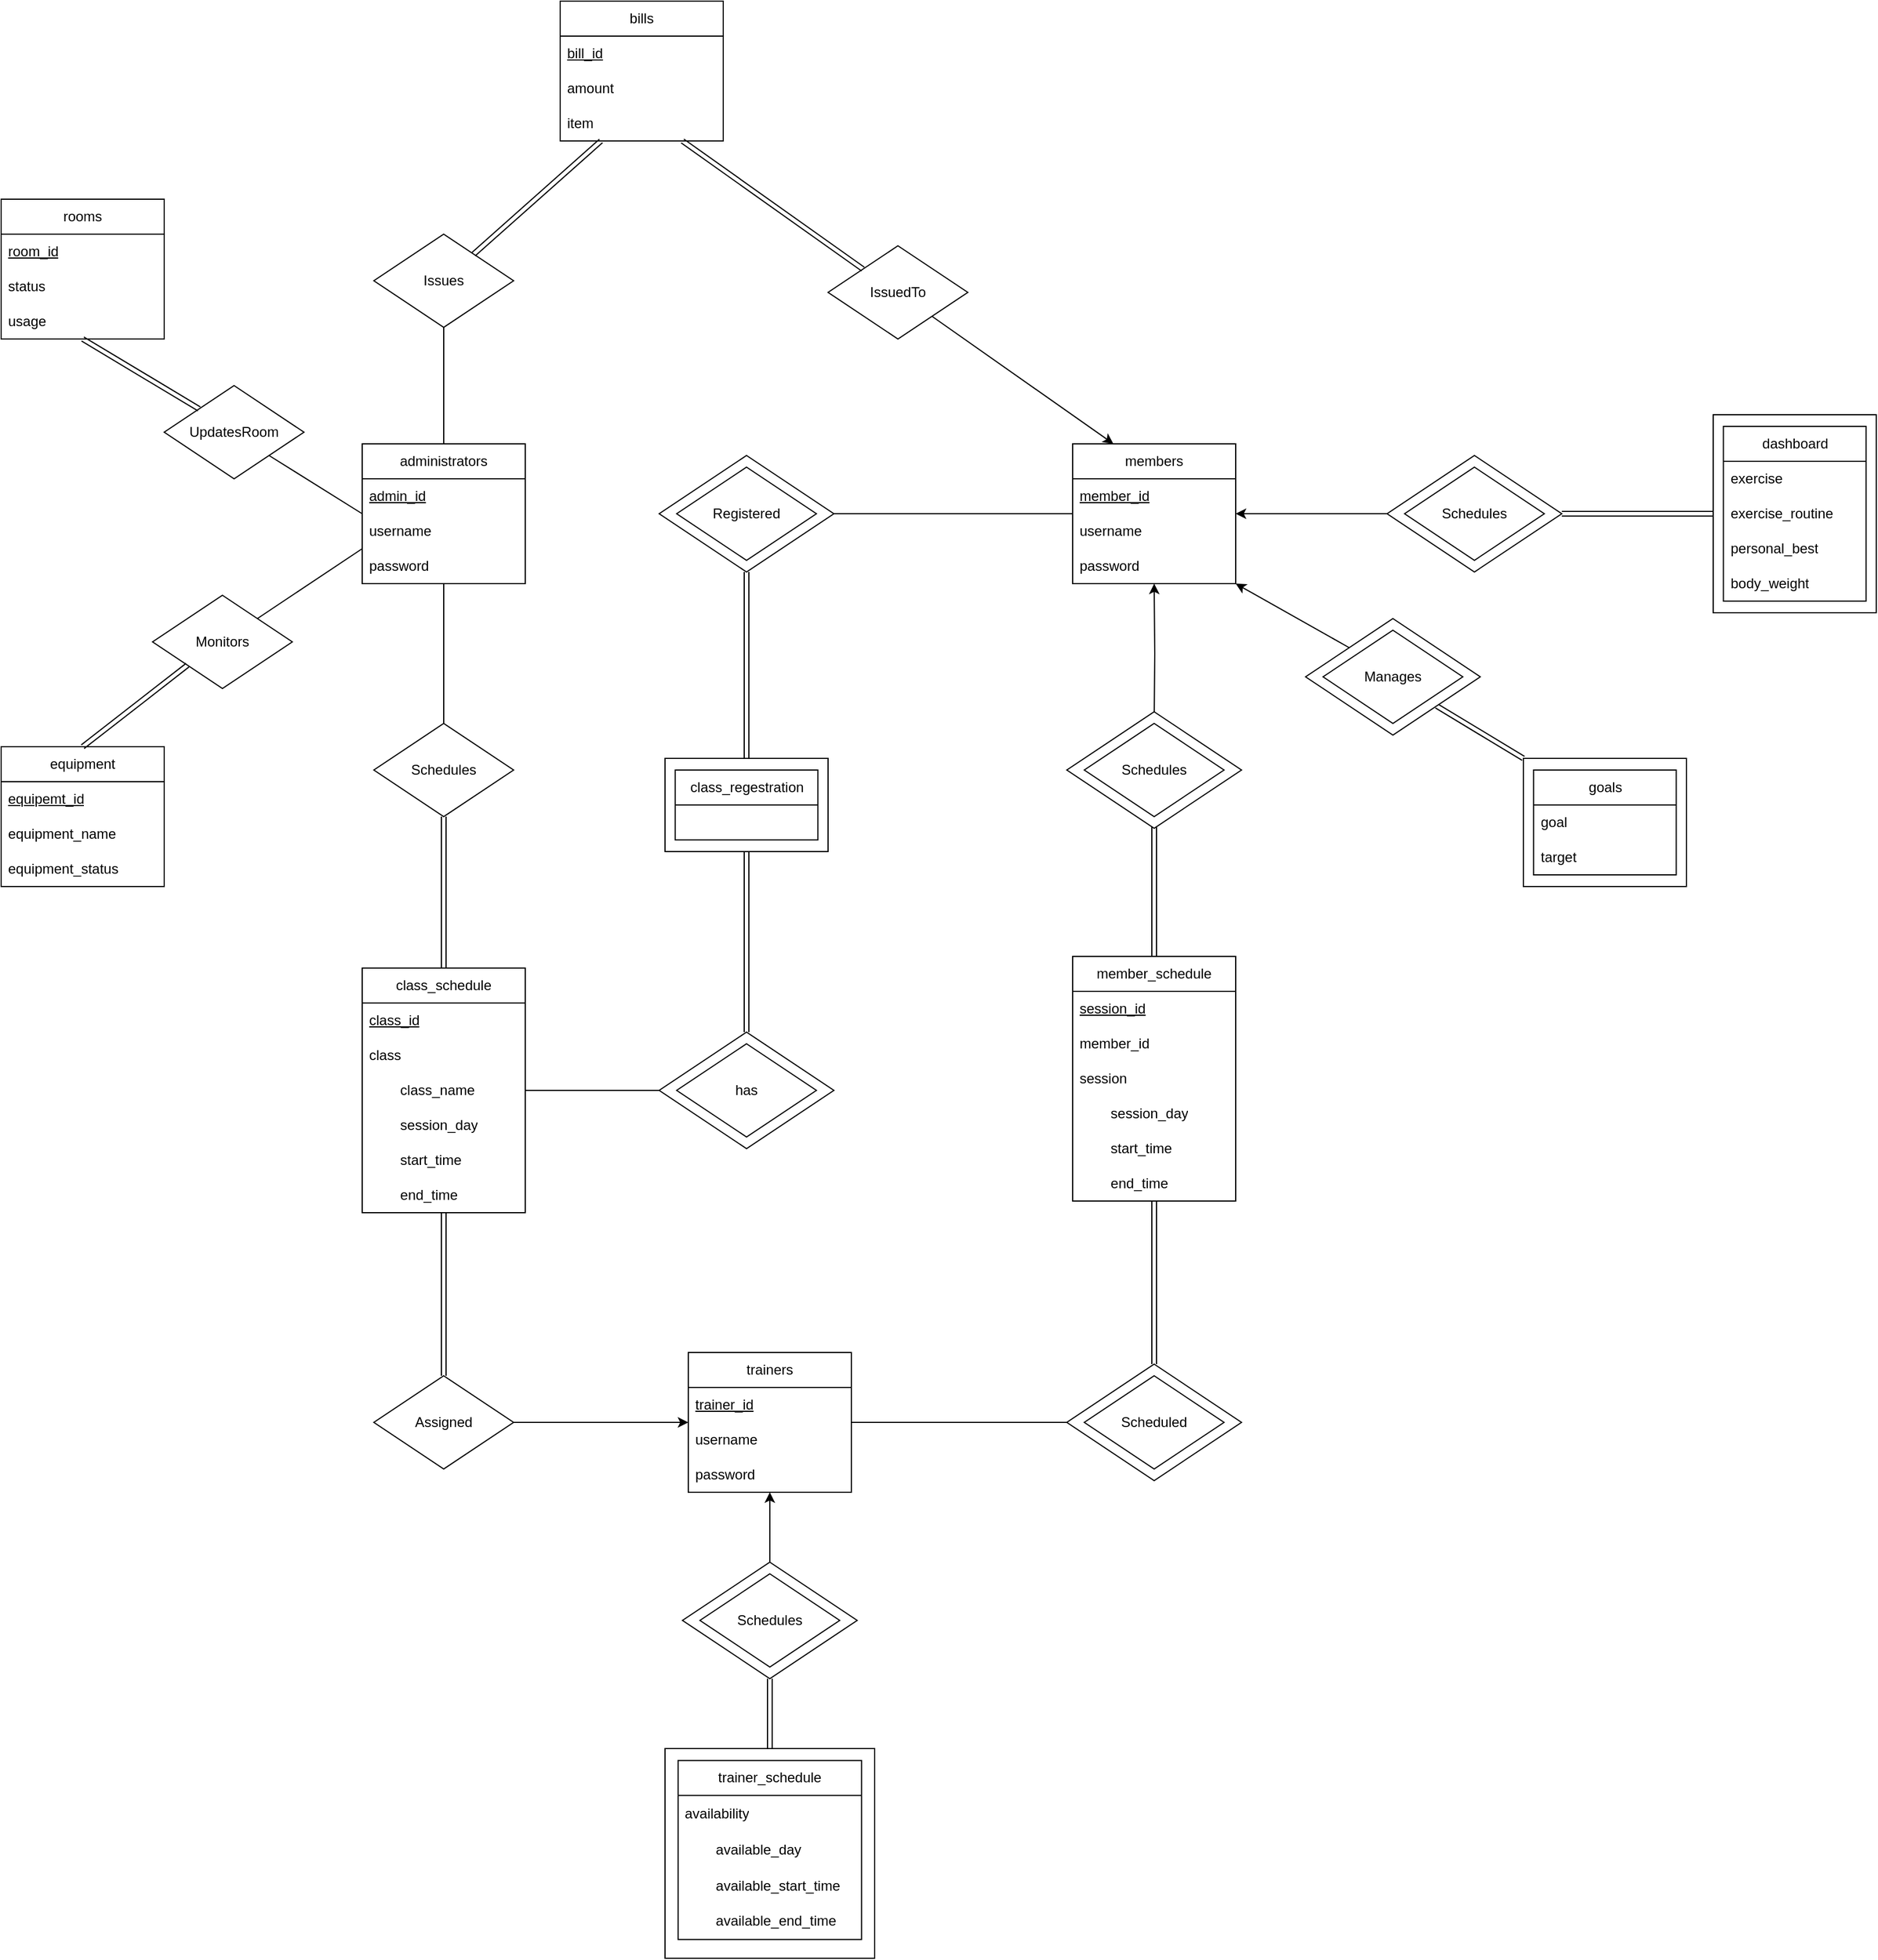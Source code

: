 <mxfile version="24.2.3" type="device">
  <diagram id="KqG7Npp-WbMj_4ZWHxug" name="Page-1">
    <mxGraphModel dx="2261" dy="1915" grid="1" gridSize="10" guides="1" tooltips="1" connect="1" arrows="1" fold="1" page="1" pageScale="1" pageWidth="827" pageHeight="1169" math="0" shadow="0">
      <root>
        <mxCell id="0" />
        <mxCell id="1" parent="0" />
        <mxCell id="cgsZbXqbfDDy_r3Hs2pA-1" value="members" style="swimlane;fontStyle=0;childLayout=stackLayout;horizontal=1;startSize=30;horizontalStack=0;resizeParent=1;resizeParentMax=0;resizeLast=0;collapsible=1;marginBottom=0;whiteSpace=wrap;html=1;" parent="1" vertex="1">
          <mxGeometry x="570" y="80" width="140" height="120" as="geometry" />
        </mxCell>
        <mxCell id="cgsZbXqbfDDy_r3Hs2pA-2" value="&lt;u&gt;member_id&lt;/u&gt;" style="text;strokeColor=none;fillColor=none;align=left;verticalAlign=middle;spacingLeft=4;spacingRight=4;overflow=hidden;points=[[0,0.5],[1,0.5]];portConstraint=eastwest;rotatable=0;whiteSpace=wrap;html=1;movable=0;resizable=0;deletable=0;editable=0;locked=1;connectable=0;" parent="cgsZbXqbfDDy_r3Hs2pA-1" vertex="1">
          <mxGeometry y="30" width="140" height="30" as="geometry" />
        </mxCell>
        <mxCell id="cgsZbXqbfDDy_r3Hs2pA-3" value="username" style="text;strokeColor=none;fillColor=none;align=left;verticalAlign=middle;spacingLeft=4;spacingRight=4;overflow=hidden;points=[[0,0.5],[1,0.5]];portConstraint=eastwest;rotatable=0;whiteSpace=wrap;html=1;movable=0;resizable=0;deletable=0;editable=0;locked=1;connectable=0;" parent="cgsZbXqbfDDy_r3Hs2pA-1" vertex="1">
          <mxGeometry y="60" width="140" height="30" as="geometry" />
        </mxCell>
        <mxCell id="cgsZbXqbfDDy_r3Hs2pA-4" value="password" style="text;strokeColor=none;fillColor=none;align=left;verticalAlign=middle;spacingLeft=4;spacingRight=4;overflow=hidden;points=[[0,0.5],[1,0.5]];portConstraint=eastwest;rotatable=0;whiteSpace=wrap;html=1;movable=0;resizable=0;deletable=0;editable=0;locked=1;connectable=0;" parent="cgsZbXqbfDDy_r3Hs2pA-1" vertex="1">
          <mxGeometry y="90" width="140" height="30" as="geometry" />
        </mxCell>
        <mxCell id="cgsZbXqbfDDy_r3Hs2pA-8" value="trainers" style="swimlane;fontStyle=0;childLayout=stackLayout;horizontal=1;startSize=30;horizontalStack=0;resizeParent=1;resizeParentMax=0;resizeLast=0;collapsible=1;marginBottom=0;whiteSpace=wrap;html=1;" parent="1" vertex="1">
          <mxGeometry x="240" y="860" width="140" height="120" as="geometry" />
        </mxCell>
        <mxCell id="cgsZbXqbfDDy_r3Hs2pA-9" value="&lt;u&gt;trainer_id&lt;/u&gt;" style="text;strokeColor=none;fillColor=none;align=left;verticalAlign=middle;spacingLeft=4;spacingRight=4;overflow=hidden;points=[[0,0.5],[1,0.5]];portConstraint=eastwest;rotatable=0;whiteSpace=wrap;html=1;movable=0;resizable=0;deletable=0;editable=0;locked=1;connectable=0;" parent="cgsZbXqbfDDy_r3Hs2pA-8" vertex="1">
          <mxGeometry y="30" width="140" height="30" as="geometry" />
        </mxCell>
        <mxCell id="cgsZbXqbfDDy_r3Hs2pA-10" value="username" style="text;strokeColor=none;fillColor=none;align=left;verticalAlign=middle;spacingLeft=4;spacingRight=4;overflow=hidden;points=[[0,0.5],[1,0.5]];portConstraint=eastwest;rotatable=0;whiteSpace=wrap;html=1;movable=0;resizable=0;deletable=0;editable=0;locked=1;connectable=0;" parent="cgsZbXqbfDDy_r3Hs2pA-8" vertex="1">
          <mxGeometry y="60" width="140" height="30" as="geometry" />
        </mxCell>
        <mxCell id="cgsZbXqbfDDy_r3Hs2pA-11" value="password" style="text;strokeColor=none;fillColor=none;align=left;verticalAlign=middle;spacingLeft=4;spacingRight=4;overflow=hidden;points=[[0,0.5],[1,0.5]];portConstraint=eastwest;rotatable=0;whiteSpace=wrap;html=1;movable=0;resizable=0;deletable=0;editable=0;locked=1;connectable=0;" parent="cgsZbXqbfDDy_r3Hs2pA-8" vertex="1">
          <mxGeometry y="90" width="140" height="30" as="geometry" />
        </mxCell>
        <mxCell id="WSwrUoSP9K7NW8e2uTdf-109" style="rounded=0;orthogonalLoop=1;jettySize=auto;html=1;exitX=0;exitY=0.75;exitDx=0;exitDy=0;entryX=1;entryY=0;entryDx=0;entryDy=0;endArrow=none;endFill=0;" parent="1" source="cgsZbXqbfDDy_r3Hs2pA-12" target="WSwrUoSP9K7NW8e2uTdf-108" edge="1">
          <mxGeometry relative="1" as="geometry" />
        </mxCell>
        <mxCell id="cgsZbXqbfDDy_r3Hs2pA-12" value="administrators" style="swimlane;fontStyle=0;childLayout=stackLayout;horizontal=1;startSize=30;horizontalStack=0;resizeParent=1;resizeParentMax=0;resizeLast=0;collapsible=1;marginBottom=0;whiteSpace=wrap;html=1;" parent="1" vertex="1">
          <mxGeometry x="-40" y="80" width="140" height="120" as="geometry" />
        </mxCell>
        <mxCell id="cgsZbXqbfDDy_r3Hs2pA-13" value="&lt;u&gt;admin_id&lt;/u&gt;" style="text;strokeColor=none;fillColor=none;align=left;verticalAlign=middle;spacingLeft=4;spacingRight=4;overflow=hidden;points=[[0,0.5],[1,0.5]];portConstraint=eastwest;rotatable=0;whiteSpace=wrap;html=1;movable=0;resizable=0;deletable=0;editable=0;locked=1;connectable=0;" parent="cgsZbXqbfDDy_r3Hs2pA-12" vertex="1">
          <mxGeometry y="30" width="140" height="30" as="geometry" />
        </mxCell>
        <mxCell id="cgsZbXqbfDDy_r3Hs2pA-14" value="username" style="text;strokeColor=none;fillColor=none;align=left;verticalAlign=middle;spacingLeft=4;spacingRight=4;overflow=hidden;points=[[0,0.5],[1,0.5]];portConstraint=eastwest;rotatable=0;whiteSpace=wrap;html=1;movable=0;resizable=0;deletable=0;editable=0;locked=1;connectable=0;" parent="cgsZbXqbfDDy_r3Hs2pA-12" vertex="1">
          <mxGeometry y="60" width="140" height="30" as="geometry" />
        </mxCell>
        <mxCell id="cgsZbXqbfDDy_r3Hs2pA-15" value="password" style="text;strokeColor=none;fillColor=none;align=left;verticalAlign=middle;spacingLeft=4;spacingRight=4;overflow=hidden;points=[[0,0.5],[1,0.5]];portConstraint=eastwest;rotatable=0;whiteSpace=wrap;html=1;movable=0;resizable=0;deletable=0;editable=0;locked=1;connectable=0;" parent="cgsZbXqbfDDy_r3Hs2pA-12" vertex="1">
          <mxGeometry y="90" width="140" height="30" as="geometry" />
        </mxCell>
        <mxCell id="cgsZbXqbfDDy_r3Hs2pA-42" value="member_schedule" style="swimlane;fontStyle=0;childLayout=stackLayout;horizontal=1;startSize=30;horizontalStack=0;resizeParent=1;resizeParentMax=0;resizeLast=0;collapsible=1;marginBottom=0;whiteSpace=wrap;html=1;" parent="1" vertex="1">
          <mxGeometry x="570" y="520" width="140" height="210" as="geometry" />
        </mxCell>
        <mxCell id="cgsZbXqbfDDy_r3Hs2pA-43" value="&lt;u&gt;session_id&lt;/u&gt;" style="text;strokeColor=none;fillColor=none;align=left;verticalAlign=middle;spacingLeft=4;spacingRight=4;overflow=hidden;points=[[0,0.5],[1,0.5]];portConstraint=eastwest;rotatable=1;whiteSpace=wrap;html=1;movable=1;resizable=1;deletable=1;editable=1;locked=0;connectable=1;" parent="cgsZbXqbfDDy_r3Hs2pA-42" vertex="1">
          <mxGeometry y="30" width="140" height="30" as="geometry" />
        </mxCell>
        <mxCell id="WSwrUoSP9K7NW8e2uTdf-38" value="member_id" style="text;strokeColor=none;fillColor=none;align=left;verticalAlign=middle;spacingLeft=4;spacingRight=4;overflow=hidden;points=[[0,0.5],[1,0.5]];portConstraint=eastwest;rotatable=1;whiteSpace=wrap;html=1;movable=1;resizable=1;deletable=1;editable=1;locked=0;connectable=1;" parent="cgsZbXqbfDDy_r3Hs2pA-42" vertex="1">
          <mxGeometry y="60" width="140" height="30" as="geometry" />
        </mxCell>
        <mxCell id="cgsZbXqbfDDy_r3Hs2pA-45" value="session" style="text;strokeColor=none;fillColor=none;align=left;verticalAlign=middle;spacingLeft=4;spacingRight=4;overflow=hidden;points=[[0,0.5],[1,0.5]];portConstraint=eastwest;rotatable=1;whiteSpace=wrap;html=1;movable=1;resizable=1;deletable=1;editable=1;locked=0;connectable=1;" parent="cgsZbXqbfDDy_r3Hs2pA-42" vertex="1">
          <mxGeometry y="90" width="140" height="30" as="geometry" />
        </mxCell>
        <mxCell id="WSwrUoSP9K7NW8e2uTdf-56" value="&lt;span style=&quot;white-space: pre;&quot;&gt;&#x9;&lt;/span&gt;session_day" style="text;strokeColor=none;fillColor=none;align=left;verticalAlign=middle;spacingLeft=4;spacingRight=4;overflow=hidden;points=[[0,0.5],[1,0.5]];portConstraint=eastwest;rotatable=1;whiteSpace=wrap;html=1;movable=1;resizable=1;deletable=1;editable=1;locked=0;connectable=1;" parent="cgsZbXqbfDDy_r3Hs2pA-42" vertex="1">
          <mxGeometry y="120" width="140" height="30" as="geometry" />
        </mxCell>
        <mxCell id="WSwrUoSP9K7NW8e2uTdf-39" value="&lt;span style=&quot;white-space: pre;&quot;&gt;&#x9;&lt;/span&gt;start_time" style="text;strokeColor=none;fillColor=none;align=left;verticalAlign=middle;spacingLeft=4;spacingRight=4;overflow=hidden;points=[[0,0.5],[1,0.5]];portConstraint=eastwest;rotatable=1;whiteSpace=wrap;html=1;movable=1;resizable=1;deletable=1;editable=1;locked=0;connectable=1;" parent="cgsZbXqbfDDy_r3Hs2pA-42" vertex="1">
          <mxGeometry y="150" width="140" height="30" as="geometry" />
        </mxCell>
        <mxCell id="WSwrUoSP9K7NW8e2uTdf-37" value="&lt;span style=&quot;white-space: pre;&quot;&gt;&#x9;&lt;/span&gt;end_time" style="text;strokeColor=none;fillColor=none;align=left;verticalAlign=middle;spacingLeft=4;spacingRight=4;overflow=hidden;points=[[0,0.5],[1,0.5]];portConstraint=eastwest;rotatable=1;whiteSpace=wrap;html=1;movable=1;resizable=1;deletable=1;editable=1;locked=0;connectable=1;" parent="cgsZbXqbfDDy_r3Hs2pA-42" vertex="1">
          <mxGeometry y="180" width="140" height="30" as="geometry" />
        </mxCell>
        <mxCell id="cgsZbXqbfDDy_r3Hs2pA-52" value="class_schedule" style="swimlane;fontStyle=0;childLayout=stackLayout;horizontal=1;startSize=30;horizontalStack=0;resizeParent=1;resizeParentMax=0;resizeLast=0;collapsible=1;marginBottom=0;whiteSpace=wrap;html=1;movable=1;resizable=1;rotatable=1;deletable=1;editable=1;locked=0;connectable=1;" parent="1" vertex="1">
          <mxGeometry x="-40" y="530" width="140" height="210" as="geometry" />
        </mxCell>
        <mxCell id="cgsZbXqbfDDy_r3Hs2pA-53" value="&lt;u&gt;class_id&lt;/u&gt;" style="text;strokeColor=none;fillColor=none;align=left;verticalAlign=middle;spacingLeft=4;spacingRight=4;overflow=hidden;points=[[0,0.5],[1,0.5]];portConstraint=eastwest;rotatable=1;whiteSpace=wrap;html=1;movable=1;resizable=1;deletable=1;editable=1;locked=0;connectable=1;" parent="cgsZbXqbfDDy_r3Hs2pA-52" vertex="1">
          <mxGeometry y="30" width="140" height="30" as="geometry" />
        </mxCell>
        <mxCell id="cgsZbXqbfDDy_r3Hs2pA-55" value="class" style="text;strokeColor=none;fillColor=none;align=left;verticalAlign=middle;spacingLeft=4;spacingRight=4;overflow=hidden;points=[[0,0.5],[1,0.5]];portConstraint=eastwest;rotatable=1;whiteSpace=wrap;html=1;movable=1;resizable=1;deletable=1;editable=1;locked=0;connectable=1;" parent="cgsZbXqbfDDy_r3Hs2pA-52" vertex="1">
          <mxGeometry y="60" width="140" height="30" as="geometry" />
        </mxCell>
        <mxCell id="WSwrUoSP9K7NW8e2uTdf-58" value="&lt;span style=&quot;white-space: pre;&quot;&gt;&#x9;&lt;/span&gt;class_name" style="text;strokeColor=none;fillColor=none;align=left;verticalAlign=middle;spacingLeft=4;spacingRight=4;overflow=hidden;points=[[0,0.5],[1,0.5]];portConstraint=eastwest;rotatable=1;whiteSpace=wrap;html=1;movable=1;resizable=1;deletable=1;editable=1;locked=0;connectable=1;" parent="cgsZbXqbfDDy_r3Hs2pA-52" vertex="1">
          <mxGeometry y="90" width="140" height="30" as="geometry" />
        </mxCell>
        <mxCell id="WSwrUoSP9K7NW8e2uTdf-45" value="&lt;span style=&quot;white-space: pre;&quot;&gt;&#x9;&lt;/span&gt;session_day" style="text;strokeColor=none;fillColor=none;align=left;verticalAlign=middle;spacingLeft=4;spacingRight=4;overflow=hidden;points=[[0,0.5],[1,0.5]];portConstraint=eastwest;rotatable=1;whiteSpace=wrap;html=1;movable=1;resizable=1;deletable=1;editable=1;locked=0;connectable=1;" parent="cgsZbXqbfDDy_r3Hs2pA-52" vertex="1">
          <mxGeometry y="120" width="140" height="30" as="geometry" />
        </mxCell>
        <mxCell id="WSwrUoSP9K7NW8e2uTdf-46" value="&lt;span style=&quot;white-space: pre;&quot;&gt;&#x9;&lt;/span&gt;start_time" style="text;strokeColor=none;fillColor=none;align=left;verticalAlign=middle;spacingLeft=4;spacingRight=4;overflow=hidden;points=[[0,0.5],[1,0.5]];portConstraint=eastwest;rotatable=1;whiteSpace=wrap;html=1;movable=1;resizable=1;deletable=1;editable=1;locked=0;connectable=1;" parent="cgsZbXqbfDDy_r3Hs2pA-52" vertex="1">
          <mxGeometry y="150" width="140" height="30" as="geometry" />
        </mxCell>
        <mxCell id="WSwrUoSP9K7NW8e2uTdf-47" value="&lt;span style=&quot;white-space: pre;&quot;&gt;&#x9;&lt;/span&gt;end_time" style="text;strokeColor=none;fillColor=none;align=left;verticalAlign=middle;spacingLeft=4;spacingRight=4;overflow=hidden;points=[[0,0.5],[1,0.5]];portConstraint=eastwest;rotatable=1;whiteSpace=wrap;html=1;movable=1;resizable=1;deletable=1;editable=1;locked=0;connectable=1;" parent="cgsZbXqbfDDy_r3Hs2pA-52" vertex="1">
          <mxGeometry y="180" width="140" height="30" as="geometry" />
        </mxCell>
        <mxCell id="WSwrUoSP9K7NW8e2uTdf-104" style="rounded=0;orthogonalLoop=1;jettySize=auto;html=1;entryX=0;entryY=0.5;entryDx=0;entryDy=0;endArrow=none;endFill=0;exitX=1;exitY=1;exitDx=0;exitDy=0;" parent="1" source="WSwrUoSP9K7NW8e2uTdf-105" target="cgsZbXqbfDDy_r3Hs2pA-12" edge="1">
          <mxGeometry relative="1" as="geometry">
            <mxPoint x="-120" y="160" as="sourcePoint" />
          </mxGeometry>
        </mxCell>
        <mxCell id="WSwrUoSP9K7NW8e2uTdf-24" value="rooms" style="swimlane;fontStyle=0;childLayout=stackLayout;horizontal=1;startSize=30;horizontalStack=0;resizeParent=1;resizeParentMax=0;resizeLast=0;collapsible=1;marginBottom=0;whiteSpace=wrap;html=1;" parent="1" vertex="1">
          <mxGeometry x="-350" y="-130" width="140" height="120" as="geometry" />
        </mxCell>
        <mxCell id="WSwrUoSP9K7NW8e2uTdf-25" value="&lt;u&gt;room_id&lt;/u&gt;" style="text;strokeColor=none;fillColor=none;align=left;verticalAlign=middle;spacingLeft=4;spacingRight=4;overflow=hidden;points=[[0,0.5],[1,0.5]];portConstraint=eastwest;rotatable=0;whiteSpace=wrap;html=1;movable=0;resizable=0;deletable=0;editable=0;locked=1;connectable=0;" parent="WSwrUoSP9K7NW8e2uTdf-24" vertex="1">
          <mxGeometry y="30" width="140" height="30" as="geometry" />
        </mxCell>
        <mxCell id="WSwrUoSP9K7NW8e2uTdf-26" value="status" style="text;strokeColor=none;fillColor=none;align=left;verticalAlign=middle;spacingLeft=4;spacingRight=4;overflow=hidden;points=[[0,0.5],[1,0.5]];portConstraint=eastwest;rotatable=0;whiteSpace=wrap;html=1;movable=0;resizable=0;deletable=0;editable=0;locked=1;connectable=0;" parent="WSwrUoSP9K7NW8e2uTdf-24" vertex="1">
          <mxGeometry y="60" width="140" height="30" as="geometry" />
        </mxCell>
        <mxCell id="WSwrUoSP9K7NW8e2uTdf-27" value="usage" style="text;strokeColor=none;fillColor=none;align=left;verticalAlign=middle;spacingLeft=4;spacingRight=4;overflow=hidden;points=[[0,0.5],[1,0.5]];portConstraint=eastwest;rotatable=0;whiteSpace=wrap;html=1;movable=0;resizable=0;deletable=0;editable=0;locked=1;connectable=0;" parent="WSwrUoSP9K7NW8e2uTdf-24" vertex="1">
          <mxGeometry y="90" width="140" height="30" as="geometry" />
        </mxCell>
        <mxCell id="WSwrUoSP9K7NW8e2uTdf-28" value="equipment" style="swimlane;fontStyle=0;childLayout=stackLayout;horizontal=1;startSize=30;horizontalStack=0;resizeParent=1;resizeParentMax=0;resizeLast=0;collapsible=1;marginBottom=0;whiteSpace=wrap;html=1;" parent="1" vertex="1">
          <mxGeometry x="-350" y="340" width="140" height="120" as="geometry" />
        </mxCell>
        <mxCell id="WSwrUoSP9K7NW8e2uTdf-29" value="&lt;u&gt;equipemt_id&lt;/u&gt;" style="text;strokeColor=none;fillColor=none;align=left;verticalAlign=middle;spacingLeft=4;spacingRight=4;overflow=hidden;points=[[0,0.5],[1,0.5]];portConstraint=eastwest;rotatable=0;whiteSpace=wrap;html=1;" parent="WSwrUoSP9K7NW8e2uTdf-28" vertex="1">
          <mxGeometry y="30" width="140" height="30" as="geometry" />
        </mxCell>
        <mxCell id="WSwrUoSP9K7NW8e2uTdf-30" value="equipment_name" style="text;strokeColor=none;fillColor=none;align=left;verticalAlign=middle;spacingLeft=4;spacingRight=4;overflow=hidden;points=[[0,0.5],[1,0.5]];portConstraint=eastwest;rotatable=0;whiteSpace=wrap;html=1;" parent="WSwrUoSP9K7NW8e2uTdf-28" vertex="1">
          <mxGeometry y="60" width="140" height="30" as="geometry" />
        </mxCell>
        <mxCell id="WSwrUoSP9K7NW8e2uTdf-31" value="equipment_status" style="text;strokeColor=none;fillColor=none;align=left;verticalAlign=middle;spacingLeft=4;spacingRight=4;overflow=hidden;points=[[0,0.5],[1,0.5]];portConstraint=eastwest;rotatable=0;whiteSpace=wrap;html=1;" parent="WSwrUoSP9K7NW8e2uTdf-28" vertex="1">
          <mxGeometry y="90" width="140" height="30" as="geometry" />
        </mxCell>
        <mxCell id="WSwrUoSP9K7NW8e2uTdf-32" value="bills" style="swimlane;fontStyle=0;childLayout=stackLayout;horizontal=1;startSize=30;horizontalStack=0;resizeParent=1;resizeParentMax=0;resizeLast=0;collapsible=1;marginBottom=0;whiteSpace=wrap;html=1;" parent="1" vertex="1">
          <mxGeometry x="130" y="-300" width="140" height="120" as="geometry" />
        </mxCell>
        <mxCell id="WSwrUoSP9K7NW8e2uTdf-33" value="&lt;u&gt;bill_id&lt;/u&gt;" style="text;strokeColor=none;fillColor=none;align=left;verticalAlign=middle;spacingLeft=4;spacingRight=4;overflow=hidden;points=[[0,0.5],[1,0.5]];portConstraint=eastwest;rotatable=1;whiteSpace=wrap;html=1;movable=1;resizable=1;deletable=1;editable=1;locked=0;connectable=1;" parent="WSwrUoSP9K7NW8e2uTdf-32" vertex="1">
          <mxGeometry y="30" width="140" height="30" as="geometry" />
        </mxCell>
        <mxCell id="WSwrUoSP9K7NW8e2uTdf-35" value="amount" style="text;strokeColor=none;fillColor=none;align=left;verticalAlign=middle;spacingLeft=4;spacingRight=4;overflow=hidden;points=[[0,0.5],[1,0.5]];portConstraint=eastwest;rotatable=1;whiteSpace=wrap;html=1;movable=1;resizable=1;deletable=1;editable=1;locked=0;connectable=1;" parent="WSwrUoSP9K7NW8e2uTdf-32" vertex="1">
          <mxGeometry y="60" width="140" height="30" as="geometry" />
        </mxCell>
        <mxCell id="WSwrUoSP9K7NW8e2uTdf-52" value="item" style="text;strokeColor=none;fillColor=none;align=left;verticalAlign=middle;spacingLeft=4;spacingRight=4;overflow=hidden;points=[[0,0.5],[1,0.5]];portConstraint=eastwest;rotatable=1;whiteSpace=wrap;html=1;movable=1;resizable=1;deletable=1;editable=1;locked=0;connectable=1;" parent="WSwrUoSP9K7NW8e2uTdf-32" vertex="1">
          <mxGeometry y="90" width="140" height="30" as="geometry" />
        </mxCell>
        <mxCell id="WSwrUoSP9K7NW8e2uTdf-77" style="edgeStyle=orthogonalEdgeStyle;rounded=0;orthogonalLoop=1;jettySize=auto;html=1;entryX=0.5;entryY=1;entryDx=0;entryDy=0;" parent="1" target="cgsZbXqbfDDy_r3Hs2pA-1" edge="1">
          <mxGeometry relative="1" as="geometry">
            <mxPoint x="640" y="320" as="sourcePoint" />
          </mxGeometry>
        </mxCell>
        <mxCell id="WSwrUoSP9K7NW8e2uTdf-65" value="" style="group" parent="1" vertex="1" connectable="0">
          <mxGeometry x="235" y="1040" width="150" height="100" as="geometry" />
        </mxCell>
        <mxCell id="WSwrUoSP9K7NW8e2uTdf-63" value="" style="rhombus;whiteSpace=wrap;html=1;" parent="WSwrUoSP9K7NW8e2uTdf-65" vertex="1">
          <mxGeometry width="150" height="100" as="geometry" />
        </mxCell>
        <mxCell id="WSwrUoSP9K7NW8e2uTdf-60" value="Schedules" style="rhombus;whiteSpace=wrap;html=1;" parent="WSwrUoSP9K7NW8e2uTdf-65" vertex="1">
          <mxGeometry x="15" y="10" width="120" height="80" as="geometry" />
        </mxCell>
        <mxCell id="WSwrUoSP9K7NW8e2uTdf-79" style="rounded=0;orthogonalLoop=1;jettySize=auto;html=1;entryX=0.5;entryY=1;entryDx=0;entryDy=0;endArrow=none;endFill=0;" parent="1" source="WSwrUoSP9K7NW8e2uTdf-68" target="cgsZbXqbfDDy_r3Hs2pA-12" edge="1">
          <mxGeometry relative="1" as="geometry">
            <mxPoint x="130" y="230" as="targetPoint" />
          </mxGeometry>
        </mxCell>
        <mxCell id="WSwrUoSP9K7NW8e2uTdf-68" value="Schedules" style="rhombus;whiteSpace=wrap;html=1;" parent="1" vertex="1">
          <mxGeometry x="-30" y="320" width="120" height="80" as="geometry" />
        </mxCell>
        <mxCell id="WSwrUoSP9K7NW8e2uTdf-72" style="edgeStyle=orthogonalEdgeStyle;rounded=0;orthogonalLoop=1;jettySize=auto;html=1;entryX=0.5;entryY=1;entryDx=0;entryDy=0;exitX=0.5;exitY=0;exitDx=0;exitDy=0;" parent="1" source="WSwrUoSP9K7NW8e2uTdf-63" target="cgsZbXqbfDDy_r3Hs2pA-8" edge="1">
          <mxGeometry relative="1" as="geometry">
            <mxPoint x="310" y="1110" as="sourcePoint" />
          </mxGeometry>
        </mxCell>
        <mxCell id="WSwrUoSP9K7NW8e2uTdf-74" value="" style="shape=link;html=1;rounded=0;entryX=0.5;entryY=0;entryDx=0;entryDy=0;exitX=0.5;exitY=1;exitDx=0;exitDy=0;" parent="1" source="WSwrUoSP9K7NW8e2uTdf-63" target="cgsZbXqbfDDy_r3Hs2pA-28" edge="1">
          <mxGeometry relative="1" as="geometry">
            <mxPoint x="75" y="1220" as="sourcePoint" />
            <mxPoint x="235" y="1220" as="targetPoint" />
          </mxGeometry>
        </mxCell>
        <mxCell id="WSwrUoSP9K7NW8e2uTdf-78" value="" style="shape=link;html=1;rounded=0;entryX=0.5;entryY=0;entryDx=0;entryDy=0;exitX=0.5;exitY=1;exitDx=0;exitDy=0;" parent="1" target="cgsZbXqbfDDy_r3Hs2pA-42" edge="1">
          <mxGeometry relative="1" as="geometry">
            <mxPoint x="640" y="400" as="sourcePoint" />
            <mxPoint x="1000" y="530" as="targetPoint" />
          </mxGeometry>
        </mxCell>
        <mxCell id="WSwrUoSP9K7NW8e2uTdf-80" value="" style="shape=link;html=1;rounded=0;exitX=0.5;exitY=1;exitDx=0;exitDy=0;" parent="1" source="WSwrUoSP9K7NW8e2uTdf-68" target="cgsZbXqbfDDy_r3Hs2pA-52" edge="1">
          <mxGeometry relative="1" as="geometry">
            <mxPoint x="380" y="410" as="sourcePoint" />
            <mxPoint x="380" y="530" as="targetPoint" />
          </mxGeometry>
        </mxCell>
        <mxCell id="WSwrUoSP9K7NW8e2uTdf-82" style="edgeStyle=orthogonalEdgeStyle;rounded=0;orthogonalLoop=1;jettySize=auto;html=1;entryX=1;entryY=0.5;entryDx=0;entryDy=0;exitX=0;exitY=0.5;exitDx=0;exitDy=0;" parent="1" source="WSwrUoSP9K7NW8e2uTdf-121" target="cgsZbXqbfDDy_r3Hs2pA-1" edge="1">
          <mxGeometry relative="1" as="geometry">
            <mxPoint x="860" y="140" as="sourcePoint" />
          </mxGeometry>
        </mxCell>
        <mxCell id="WSwrUoSP9K7NW8e2uTdf-88" style="rounded=0;orthogonalLoop=1;jettySize=auto;html=1;entryX=1;entryY=1;entryDx=0;entryDy=0;exitX=0;exitY=0;exitDx=0;exitDy=0;" parent="1" source="WSwrUoSP9K7NW8e2uTdf-115" target="cgsZbXqbfDDy_r3Hs2pA-1" edge="1">
          <mxGeometry relative="1" as="geometry">
            <mxPoint x="808.8" y="260.8" as="sourcePoint" />
          </mxGeometry>
        </mxCell>
        <mxCell id="WSwrUoSP9K7NW8e2uTdf-89" value="" style="shape=link;html=1;rounded=0;entryX=0;entryY=0;entryDx=0;entryDy=0;exitX=1;exitY=1;exitDx=0;exitDy=0;" parent="1" source="WSwrUoSP9K7NW8e2uTdf-115" target="WSwrUoSP9K7NW8e2uTdf-12" edge="1">
          <mxGeometry relative="1" as="geometry">
            <mxPoint x="870" y="300" as="sourcePoint" />
            <mxPoint x="1480" y="540" as="targetPoint" />
          </mxGeometry>
        </mxCell>
        <mxCell id="WSwrUoSP9K7NW8e2uTdf-90" value="" style="shape=link;html=1;rounded=0;exitX=1;exitY=0.5;exitDx=0;exitDy=0;entryX=0;entryY=0.5;entryDx=0;entryDy=0;" parent="1" source="WSwrUoSP9K7NW8e2uTdf-121" target="WSwrUoSP9K7NW8e2uTdf-6" edge="1">
          <mxGeometry relative="1" as="geometry">
            <mxPoint x="980" y="140" as="sourcePoint" />
            <mxPoint x="1070" y="140" as="targetPoint" />
          </mxGeometry>
        </mxCell>
        <mxCell id="WSwrUoSP9K7NW8e2uTdf-102" style="edgeStyle=orthogonalEdgeStyle;rounded=0;orthogonalLoop=1;jettySize=auto;html=1;endArrow=none;endFill=0;" parent="1" source="WSwrUoSP9K7NW8e2uTdf-91" target="cgsZbXqbfDDy_r3Hs2pA-12" edge="1">
          <mxGeometry relative="1" as="geometry" />
        </mxCell>
        <mxCell id="WSwrUoSP9K7NW8e2uTdf-91" value="Issues" style="rhombus;whiteSpace=wrap;html=1;" parent="1" vertex="1">
          <mxGeometry x="-30" y="-100" width="120" height="80" as="geometry" />
        </mxCell>
        <mxCell id="WSwrUoSP9K7NW8e2uTdf-100" value="" style="shape=link;html=1;rounded=0;exitX=0.25;exitY=1;exitDx=0;exitDy=0;" parent="1" source="WSwrUoSP9K7NW8e2uTdf-32" target="WSwrUoSP9K7NW8e2uTdf-91" edge="1">
          <mxGeometry relative="1" as="geometry">
            <mxPoint x="260" y="60" as="sourcePoint" />
            <mxPoint x="260" y="170" as="targetPoint" />
          </mxGeometry>
        </mxCell>
        <mxCell id="WSwrUoSP9K7NW8e2uTdf-105" value="UpdatesRoom" style="rhombus;whiteSpace=wrap;html=1;" parent="1" vertex="1">
          <mxGeometry x="-210" y="30" width="120" height="80" as="geometry" />
        </mxCell>
        <mxCell id="WSwrUoSP9K7NW8e2uTdf-108" value="Monitors" style="rhombus;whiteSpace=wrap;html=1;" parent="1" vertex="1">
          <mxGeometry x="-220" y="210" width="120" height="80" as="geometry" />
        </mxCell>
        <mxCell id="WSwrUoSP9K7NW8e2uTdf-111" value="" style="group" parent="1" vertex="1" connectable="0">
          <mxGeometry x="565" y="310" width="150" height="100" as="geometry" />
        </mxCell>
        <mxCell id="WSwrUoSP9K7NW8e2uTdf-112" value="" style="rhombus;whiteSpace=wrap;html=1;" parent="WSwrUoSP9K7NW8e2uTdf-111" vertex="1">
          <mxGeometry width="150" height="100" as="geometry" />
        </mxCell>
        <mxCell id="WSwrUoSP9K7NW8e2uTdf-113" value="Schedules" style="rhombus;whiteSpace=wrap;html=1;" parent="WSwrUoSP9K7NW8e2uTdf-111" vertex="1">
          <mxGeometry x="15" y="10" width="120" height="80" as="geometry" />
        </mxCell>
        <mxCell id="WSwrUoSP9K7NW8e2uTdf-114" value="" style="group" parent="1" vertex="1" connectable="0">
          <mxGeometry x="770" y="230" width="150" height="100" as="geometry" />
        </mxCell>
        <mxCell id="WSwrUoSP9K7NW8e2uTdf-115" value="" style="rhombus;whiteSpace=wrap;html=1;" parent="WSwrUoSP9K7NW8e2uTdf-114" vertex="1">
          <mxGeometry width="150" height="100" as="geometry" />
        </mxCell>
        <mxCell id="WSwrUoSP9K7NW8e2uTdf-116" value="Manages" style="rhombus;whiteSpace=wrap;html=1;" parent="WSwrUoSP9K7NW8e2uTdf-114" vertex="1">
          <mxGeometry x="15" y="10" width="120" height="80" as="geometry" />
        </mxCell>
        <mxCell id="WSwrUoSP9K7NW8e2uTdf-120" value="" style="group" parent="1" vertex="1" connectable="0">
          <mxGeometry x="840" y="90" width="150" height="100" as="geometry" />
        </mxCell>
        <mxCell id="WSwrUoSP9K7NW8e2uTdf-121" value="" style="rhombus;whiteSpace=wrap;html=1;" parent="WSwrUoSP9K7NW8e2uTdf-120" vertex="1">
          <mxGeometry width="150" height="100" as="geometry" />
        </mxCell>
        <mxCell id="WSwrUoSP9K7NW8e2uTdf-122" value="Schedules" style="rhombus;whiteSpace=wrap;html=1;" parent="WSwrUoSP9K7NW8e2uTdf-120" vertex="1">
          <mxGeometry x="15" y="10" width="120" height="80" as="geometry" />
        </mxCell>
        <mxCell id="WSwrUoSP9K7NW8e2uTdf-123" value="" style="group" parent="1" vertex="1" connectable="0">
          <mxGeometry x="215" y="90" width="150" height="100" as="geometry" />
        </mxCell>
        <mxCell id="WSwrUoSP9K7NW8e2uTdf-124" value="" style="rhombus;whiteSpace=wrap;html=1;" parent="WSwrUoSP9K7NW8e2uTdf-123" vertex="1">
          <mxGeometry width="150" height="100" as="geometry" />
        </mxCell>
        <mxCell id="WSwrUoSP9K7NW8e2uTdf-125" value="Registered" style="rhombus;whiteSpace=wrap;html=1;" parent="WSwrUoSP9K7NW8e2uTdf-123" vertex="1">
          <mxGeometry x="15" y="10" width="120" height="80" as="geometry" />
        </mxCell>
        <mxCell id="WSwrUoSP9K7NW8e2uTdf-126" value="" style="shape=link;html=1;rounded=0;entryX=0.5;entryY=0;entryDx=0;entryDy=0;exitX=0.5;exitY=1;exitDx=0;exitDy=0;" parent="1" source="WSwrUoSP9K7NW8e2uTdf-124" target="cgsZbXqbfDDy_r3Hs2pA-57" edge="1">
          <mxGeometry relative="1" as="geometry">
            <mxPoint x="650" y="410" as="sourcePoint" />
            <mxPoint x="650" y="530" as="targetPoint" />
          </mxGeometry>
        </mxCell>
        <mxCell id="WSwrUoSP9K7NW8e2uTdf-128" style="rounded=0;orthogonalLoop=1;jettySize=auto;html=1;entryX=0;entryY=0.5;entryDx=0;entryDy=0;exitX=1;exitY=0.5;exitDx=0;exitDy=0;endArrow=none;endFill=0;" parent="1" source="WSwrUoSP9K7NW8e2uTdf-124" target="cgsZbXqbfDDy_r3Hs2pA-1" edge="1">
          <mxGeometry relative="1" as="geometry">
            <mxPoint x="460" y="140" as="sourcePoint" />
          </mxGeometry>
        </mxCell>
        <mxCell id="WSwrUoSP9K7NW8e2uTdf-129" value="" style="group" parent="1" vertex="1" connectable="0">
          <mxGeometry x="215" y="585" width="150" height="100" as="geometry" />
        </mxCell>
        <mxCell id="WSwrUoSP9K7NW8e2uTdf-130" value="" style="rhombus;whiteSpace=wrap;html=1;" parent="WSwrUoSP9K7NW8e2uTdf-129" vertex="1">
          <mxGeometry width="150" height="100" as="geometry" />
        </mxCell>
        <mxCell id="WSwrUoSP9K7NW8e2uTdf-131" value="has" style="rhombus;whiteSpace=wrap;html=1;" parent="WSwrUoSP9K7NW8e2uTdf-129" vertex="1">
          <mxGeometry x="15" y="10" width="120" height="80" as="geometry" />
        </mxCell>
        <mxCell id="WSwrUoSP9K7NW8e2uTdf-132" value="" style="shape=link;html=1;rounded=0;entryX=0.5;entryY=0;entryDx=0;entryDy=0;exitX=0.5;exitY=1;exitDx=0;exitDy=0;" parent="1" source="cgsZbXqbfDDy_r3Hs2pA-57" target="WSwrUoSP9K7NW8e2uTdf-130" edge="1">
          <mxGeometry relative="1" as="geometry">
            <mxPoint x="348" y="175" as="sourcePoint" />
            <mxPoint x="300" y="350" as="targetPoint" />
          </mxGeometry>
        </mxCell>
        <mxCell id="WSwrUoSP9K7NW8e2uTdf-133" style="edgeStyle=orthogonalEdgeStyle;rounded=0;orthogonalLoop=1;jettySize=auto;html=1;exitX=0;exitY=0.5;exitDx=0;exitDy=0;entryX=1;entryY=0.5;entryDx=0;entryDy=0;endArrow=none;endFill=0;" parent="1" source="WSwrUoSP9K7NW8e2uTdf-130" target="cgsZbXqbfDDy_r3Hs2pA-52" edge="1">
          <mxGeometry relative="1" as="geometry" />
        </mxCell>
        <mxCell id="WSwrUoSP9K7NW8e2uTdf-155" style="rounded=0;orthogonalLoop=1;jettySize=auto;html=1;entryX=0;entryY=0.5;entryDx=0;entryDy=0;" parent="1" source="WSwrUoSP9K7NW8e2uTdf-152" target="cgsZbXqbfDDy_r3Hs2pA-8" edge="1">
          <mxGeometry relative="1" as="geometry" />
        </mxCell>
        <mxCell id="WSwrUoSP9K7NW8e2uTdf-152" value="Assigned" style="rhombus;whiteSpace=wrap;html=1;" parent="1" vertex="1">
          <mxGeometry x="-30" y="880" width="120" height="80" as="geometry" />
        </mxCell>
        <mxCell id="WSwrUoSP9K7NW8e2uTdf-154" value="" style="shape=link;html=1;rounded=0;exitX=0.5;exitY=1;exitDx=0;exitDy=0;" parent="1" source="cgsZbXqbfDDy_r3Hs2pA-52" target="WSwrUoSP9K7NW8e2uTdf-152" edge="1">
          <mxGeometry relative="1" as="geometry">
            <mxPoint x="110" y="870" as="sourcePoint" />
            <mxPoint x="110" y="1005" as="targetPoint" />
          </mxGeometry>
        </mxCell>
        <mxCell id="WSwrUoSP9K7NW8e2uTdf-156" value="" style="group" parent="1" vertex="1" connectable="0">
          <mxGeometry x="565" y="870" width="150" height="100" as="geometry" />
        </mxCell>
        <mxCell id="WSwrUoSP9K7NW8e2uTdf-157" value="" style="rhombus;whiteSpace=wrap;html=1;" parent="WSwrUoSP9K7NW8e2uTdf-156" vertex="1">
          <mxGeometry width="150" height="100" as="geometry" />
        </mxCell>
        <mxCell id="WSwrUoSP9K7NW8e2uTdf-158" value="Scheduled" style="rhombus;whiteSpace=wrap;html=1;" parent="WSwrUoSP9K7NW8e2uTdf-156" vertex="1">
          <mxGeometry x="15" y="10" width="120" height="80" as="geometry" />
        </mxCell>
        <mxCell id="WSwrUoSP9K7NW8e2uTdf-160" style="rounded=0;orthogonalLoop=1;jettySize=auto;html=1;entryX=1;entryY=0.5;entryDx=0;entryDy=0;exitX=0;exitY=0.5;exitDx=0;exitDy=0;endArrow=none;endFill=0;" parent="1" source="WSwrUoSP9K7NW8e2uTdf-157" target="cgsZbXqbfDDy_r3Hs2pA-8" edge="1">
          <mxGeometry relative="1" as="geometry" />
        </mxCell>
        <mxCell id="WSwrUoSP9K7NW8e2uTdf-172" value="" style="shape=link;html=1;rounded=0;entryX=0.5;entryY=0;entryDx=0;entryDy=0;exitX=0.5;exitY=1;exitDx=0;exitDy=0;" parent="1" source="cgsZbXqbfDDy_r3Hs2pA-42" target="WSwrUoSP9K7NW8e2uTdf-157" edge="1">
          <mxGeometry relative="1" as="geometry">
            <mxPoint x="650" y="410" as="sourcePoint" />
            <mxPoint x="650" y="530" as="targetPoint" />
          </mxGeometry>
        </mxCell>
        <mxCell id="WSwrUoSP9K7NW8e2uTdf-173" value="" style="shape=link;html=1;rounded=0;exitX=0;exitY=1;exitDx=0;exitDy=0;entryX=0.5;entryY=0;entryDx=0;entryDy=0;" parent="1" source="WSwrUoSP9K7NW8e2uTdf-108" target="WSwrUoSP9K7NW8e2uTdf-28" edge="1">
          <mxGeometry relative="1" as="geometry">
            <mxPoint x="-240" y="270" as="sourcePoint" />
            <mxPoint x="-290" y="340" as="targetPoint" />
          </mxGeometry>
        </mxCell>
        <mxCell id="WSwrUoSP9K7NW8e2uTdf-175" value="" style="shape=link;html=1;rounded=0;exitX=0.5;exitY=1;exitDx=0;exitDy=0;entryX=0;entryY=0;entryDx=0;entryDy=0;" parent="1" source="WSwrUoSP9K7NW8e2uTdf-24" target="WSwrUoSP9K7NW8e2uTdf-105" edge="1">
          <mxGeometry relative="1" as="geometry">
            <mxPoint x="175" y="-140" as="sourcePoint" />
            <mxPoint x="70" y="-70" as="targetPoint" />
          </mxGeometry>
        </mxCell>
        <mxCell id="WSwrUoSP9K7NW8e2uTdf-176" value="" style="group" parent="1" vertex="1" connectable="0">
          <mxGeometry x="220" y="1200" width="180" height="180" as="geometry" />
        </mxCell>
        <mxCell id="cgsZbXqbfDDy_r3Hs2pA-28" value="" style="rounded=0;whiteSpace=wrap;html=1;" parent="WSwrUoSP9K7NW8e2uTdf-176" vertex="1">
          <mxGeometry width="180" height="180" as="geometry" />
        </mxCell>
        <mxCell id="cgsZbXqbfDDy_r3Hs2pA-29" value="trainer_schedule" style="swimlane;fontStyle=0;childLayout=stackLayout;horizontal=1;startSize=30;horizontalStack=0;resizeParent=1;resizeParentMax=0;resizeLast=0;collapsible=1;marginBottom=0;whiteSpace=wrap;html=1;" parent="WSwrUoSP9K7NW8e2uTdf-176" vertex="1">
          <mxGeometry x="11.25" y="10.294" width="157.5" height="153.529" as="geometry" />
        </mxCell>
        <mxCell id="cgsZbXqbfDDy_r3Hs2pA-31" value="availability" style="text;strokeColor=none;fillColor=none;align=left;verticalAlign=middle;spacingLeft=4;spacingRight=4;overflow=hidden;points=[[0,0.5],[1,0.5]];portConstraint=eastwest;rotatable=1;whiteSpace=wrap;html=1;movable=1;resizable=1;deletable=1;editable=1;locked=0;connectable=1;" parent="cgsZbXqbfDDy_r3Hs2pA-29" vertex="1">
          <mxGeometry y="30" width="157.5" height="30.882" as="geometry" />
        </mxCell>
        <mxCell id="cgsZbXqbfDDy_r3Hs2pA-32" value="&lt;span style=&quot;white-space: pre;&quot;&gt;&#x9;&lt;/span&gt;available_day" style="text;strokeColor=none;fillColor=none;align=left;verticalAlign=middle;spacingLeft=4;spacingRight=4;overflow=hidden;points=[[0,0.5],[1,0.5]];portConstraint=eastwest;rotatable=1;whiteSpace=wrap;html=1;movable=1;resizable=1;deletable=1;editable=1;locked=0;connectable=1;" parent="cgsZbXqbfDDy_r3Hs2pA-29" vertex="1">
          <mxGeometry y="60.882" width="157.5" height="30.882" as="geometry" />
        </mxCell>
        <mxCell id="WSwrUoSP9K7NW8e2uTdf-55" value="&lt;span style=&quot;white-space: pre;&quot;&gt;&#x9;&lt;/span&gt;available_start_time" style="text;strokeColor=none;fillColor=none;align=left;verticalAlign=middle;spacingLeft=4;spacingRight=4;overflow=hidden;points=[[0,0.5],[1,0.5]];portConstraint=eastwest;rotatable=1;whiteSpace=wrap;html=1;movable=1;resizable=1;deletable=1;editable=1;locked=0;connectable=1;" parent="cgsZbXqbfDDy_r3Hs2pA-29" vertex="1">
          <mxGeometry y="91.765" width="157.5" height="30.882" as="geometry" />
        </mxCell>
        <mxCell id="WSwrUoSP9K7NW8e2uTdf-42" value="&lt;span style=&quot;white-space: pre;&quot;&gt;&#x9;&lt;/span&gt;available_end_time" style="text;strokeColor=none;fillColor=none;align=left;verticalAlign=middle;spacingLeft=4;spacingRight=4;overflow=hidden;points=[[0,0.5],[1,0.5]];portConstraint=eastwest;rotatable=1;whiteSpace=wrap;html=1;movable=1;resizable=1;deletable=1;editable=1;locked=0;connectable=1;" parent="cgsZbXqbfDDy_r3Hs2pA-29" vertex="1">
          <mxGeometry y="122.647" width="157.5" height="30.882" as="geometry" />
        </mxCell>
        <mxCell id="WSwrUoSP9K7NW8e2uTdf-12" value="" style="rounded=0;whiteSpace=wrap;html=1;" parent="1" vertex="1">
          <mxGeometry x="957" y="350" width="140" height="110" as="geometry" />
        </mxCell>
        <mxCell id="WSwrUoSP9K7NW8e2uTdf-13" value="goals" style="swimlane;fontStyle=0;childLayout=stackLayout;horizontal=1;startSize=30;horizontalStack=0;resizeParent=1;resizeParentMax=0;resizeLast=0;collapsible=1;marginBottom=0;whiteSpace=wrap;html=1;" parent="1" vertex="1">
          <mxGeometry x="965.75" y="360" width="122.5" height="90" as="geometry" />
        </mxCell>
        <mxCell id="WSwrUoSP9K7NW8e2uTdf-15" value="goal" style="text;strokeColor=none;fillColor=none;align=left;verticalAlign=middle;spacingLeft=4;spacingRight=4;overflow=hidden;points=[[0,0.5],[1,0.5]];portConstraint=eastwest;rotatable=0;whiteSpace=wrap;html=1;" parent="WSwrUoSP9K7NW8e2uTdf-13" vertex="1">
          <mxGeometry y="30" width="122.5" height="30" as="geometry" />
        </mxCell>
        <mxCell id="WSwrUoSP9K7NW8e2uTdf-16" value="target" style="text;strokeColor=none;fillColor=none;align=left;verticalAlign=middle;spacingLeft=4;spacingRight=4;overflow=hidden;points=[[0,0.5],[1,0.5]];portConstraint=eastwest;rotatable=0;whiteSpace=wrap;html=1;" parent="WSwrUoSP9K7NW8e2uTdf-13" vertex="1">
          <mxGeometry y="60" width="122.5" height="30" as="geometry" />
        </mxCell>
        <mxCell id="WSwrUoSP9K7NW8e2uTdf-178" value="" style="group" parent="1" vertex="1" connectable="0">
          <mxGeometry x="1120" y="55" width="140" height="170" as="geometry" />
        </mxCell>
        <mxCell id="WSwrUoSP9K7NW8e2uTdf-6" value="" style="rounded=0;whiteSpace=wrap;html=1;" parent="WSwrUoSP9K7NW8e2uTdf-178" vertex="1">
          <mxGeometry width="140" height="170" as="geometry" />
        </mxCell>
        <mxCell id="WSwrUoSP9K7NW8e2uTdf-7" value="dashboard" style="swimlane;fontStyle=0;childLayout=stackLayout;horizontal=1;startSize=30;horizontalStack=0;resizeParent=1;resizeParentMax=0;resizeLast=0;collapsible=1;marginBottom=0;whiteSpace=wrap;html=1;" parent="WSwrUoSP9K7NW8e2uTdf-178" vertex="1">
          <mxGeometry x="8.75" y="10" width="122.5" height="150" as="geometry" />
        </mxCell>
        <mxCell id="WSwrUoSP9K7NW8e2uTdf-9" value="exercise" style="text;strokeColor=none;fillColor=none;align=left;verticalAlign=middle;spacingLeft=4;spacingRight=4;overflow=hidden;points=[[0,0.5],[1,0.5]];portConstraint=eastwest;rotatable=0;whiteSpace=wrap;html=1;" parent="WSwrUoSP9K7NW8e2uTdf-7" vertex="1">
          <mxGeometry y="30" width="122.5" height="30" as="geometry" />
        </mxCell>
        <mxCell id="WSwrUoSP9K7NW8e2uTdf-49" value="exercise_routine" style="text;strokeColor=none;fillColor=none;align=left;verticalAlign=middle;spacingLeft=4;spacingRight=4;overflow=hidden;points=[[0,0.5],[1,0.5]];portConstraint=eastwest;rotatable=0;whiteSpace=wrap;html=1;" parent="WSwrUoSP9K7NW8e2uTdf-7" vertex="1">
          <mxGeometry y="60" width="122.5" height="30" as="geometry" />
        </mxCell>
        <mxCell id="WSwrUoSP9K7NW8e2uTdf-50" value="personal_best" style="text;strokeColor=none;fillColor=none;align=left;verticalAlign=middle;spacingLeft=4;spacingRight=4;overflow=hidden;points=[[0,0.5],[1,0.5]];portConstraint=eastwest;rotatable=0;whiteSpace=wrap;html=1;" parent="WSwrUoSP9K7NW8e2uTdf-7" vertex="1">
          <mxGeometry y="90" width="122.5" height="30" as="geometry" />
        </mxCell>
        <mxCell id="WSwrUoSP9K7NW8e2uTdf-10" value="body_weight" style="text;strokeColor=none;fillColor=none;align=left;verticalAlign=middle;spacingLeft=4;spacingRight=4;overflow=hidden;points=[[0,0.5],[1,0.5]];portConstraint=eastwest;rotatable=0;whiteSpace=wrap;html=1;" parent="WSwrUoSP9K7NW8e2uTdf-7" vertex="1">
          <mxGeometry y="120" width="122.5" height="30" as="geometry" />
        </mxCell>
        <mxCell id="WSwrUoSP9K7NW8e2uTdf-179" value="" style="group" parent="1" vertex="1" connectable="0">
          <mxGeometry x="220" y="350" width="140" height="80" as="geometry" />
        </mxCell>
        <mxCell id="cgsZbXqbfDDy_r3Hs2pA-57" value="" style="rounded=0;whiteSpace=wrap;html=1;" parent="WSwrUoSP9K7NW8e2uTdf-179" vertex="1">
          <mxGeometry width="140" height="80" as="geometry" />
        </mxCell>
        <mxCell id="cgsZbXqbfDDy_r3Hs2pA-58" value="class_regestration" style="swimlane;fontStyle=0;childLayout=stackLayout;horizontal=1;startSize=30;horizontalStack=0;resizeParent=1;resizeParentMax=0;resizeLast=0;collapsible=1;marginBottom=0;whiteSpace=wrap;html=1;" parent="WSwrUoSP9K7NW8e2uTdf-179" vertex="1">
          <mxGeometry x="8.75" y="10" width="122.5" height="60" as="geometry" />
        </mxCell>
        <mxCell id="YRJ1R6m9IPzIA3u5-Egs-3" style="rounded=0;orthogonalLoop=1;jettySize=auto;html=1;entryX=0.25;entryY=0;entryDx=0;entryDy=0;" edge="1" parent="1" source="YRJ1R6m9IPzIA3u5-Egs-1" target="cgsZbXqbfDDy_r3Hs2pA-1">
          <mxGeometry relative="1" as="geometry" />
        </mxCell>
        <mxCell id="YRJ1R6m9IPzIA3u5-Egs-1" value="IssuedTo" style="rhombus;whiteSpace=wrap;html=1;" vertex="1" parent="1">
          <mxGeometry x="360" y="-90" width="120" height="80" as="geometry" />
        </mxCell>
        <mxCell id="YRJ1R6m9IPzIA3u5-Egs-4" value="" style="shape=link;html=1;rounded=0;exitX=0.75;exitY=1;exitDx=0;exitDy=0;entryX=0;entryY=0;entryDx=0;entryDy=0;" edge="1" parent="1" source="WSwrUoSP9K7NW8e2uTdf-32" target="YRJ1R6m9IPzIA3u5-Egs-1">
          <mxGeometry relative="1" as="geometry">
            <mxPoint x="175" y="-140" as="sourcePoint" />
            <mxPoint x="70" y="-70" as="targetPoint" />
          </mxGeometry>
        </mxCell>
      </root>
    </mxGraphModel>
  </diagram>
</mxfile>

